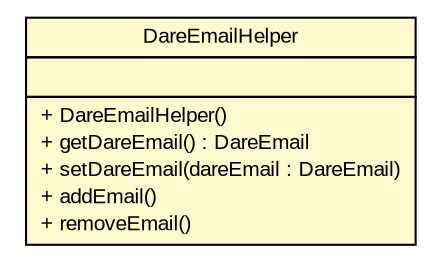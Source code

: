 #!/usr/local/bin/dot
#
# Class diagram 
# Generated by UMLGraph version R5_6 (http://www.umlgraph.org/)
#

digraph G {
	edge [fontname="arial",fontsize=10,labelfontname="arial",labelfontsize=10];
	node [fontname="arial",fontsize=10,shape=plaintext];
	nodesep=0.25;
	ranksep=0.5;
	// br.gov.to.sefaz.arr.parametros.managedbean.helper.DareEmailHelper
	c447161 [label=<<table title="br.gov.to.sefaz.arr.parametros.managedbean.helper.DareEmailHelper" border="0" cellborder="1" cellspacing="0" cellpadding="2" port="p" bgcolor="lemonChiffon" href="./DareEmailHelper.html">
		<tr><td><table border="0" cellspacing="0" cellpadding="1">
<tr><td align="center" balign="center"> DareEmailHelper </td></tr>
		</table></td></tr>
		<tr><td><table border="0" cellspacing="0" cellpadding="1">
<tr><td align="left" balign="left">  </td></tr>
		</table></td></tr>
		<tr><td><table border="0" cellspacing="0" cellpadding="1">
<tr><td align="left" balign="left"> + DareEmailHelper() </td></tr>
<tr><td align="left" balign="left"> + getDareEmail() : DareEmail </td></tr>
<tr><td align="left" balign="left"> + setDareEmail(dareEmail : DareEmail) </td></tr>
<tr><td align="left" balign="left"> + addEmail() </td></tr>
<tr><td align="left" balign="left"> + removeEmail() </td></tr>
		</table></td></tr>
		</table>>, URL="./DareEmailHelper.html", fontname="arial", fontcolor="black", fontsize=10.0];
}

